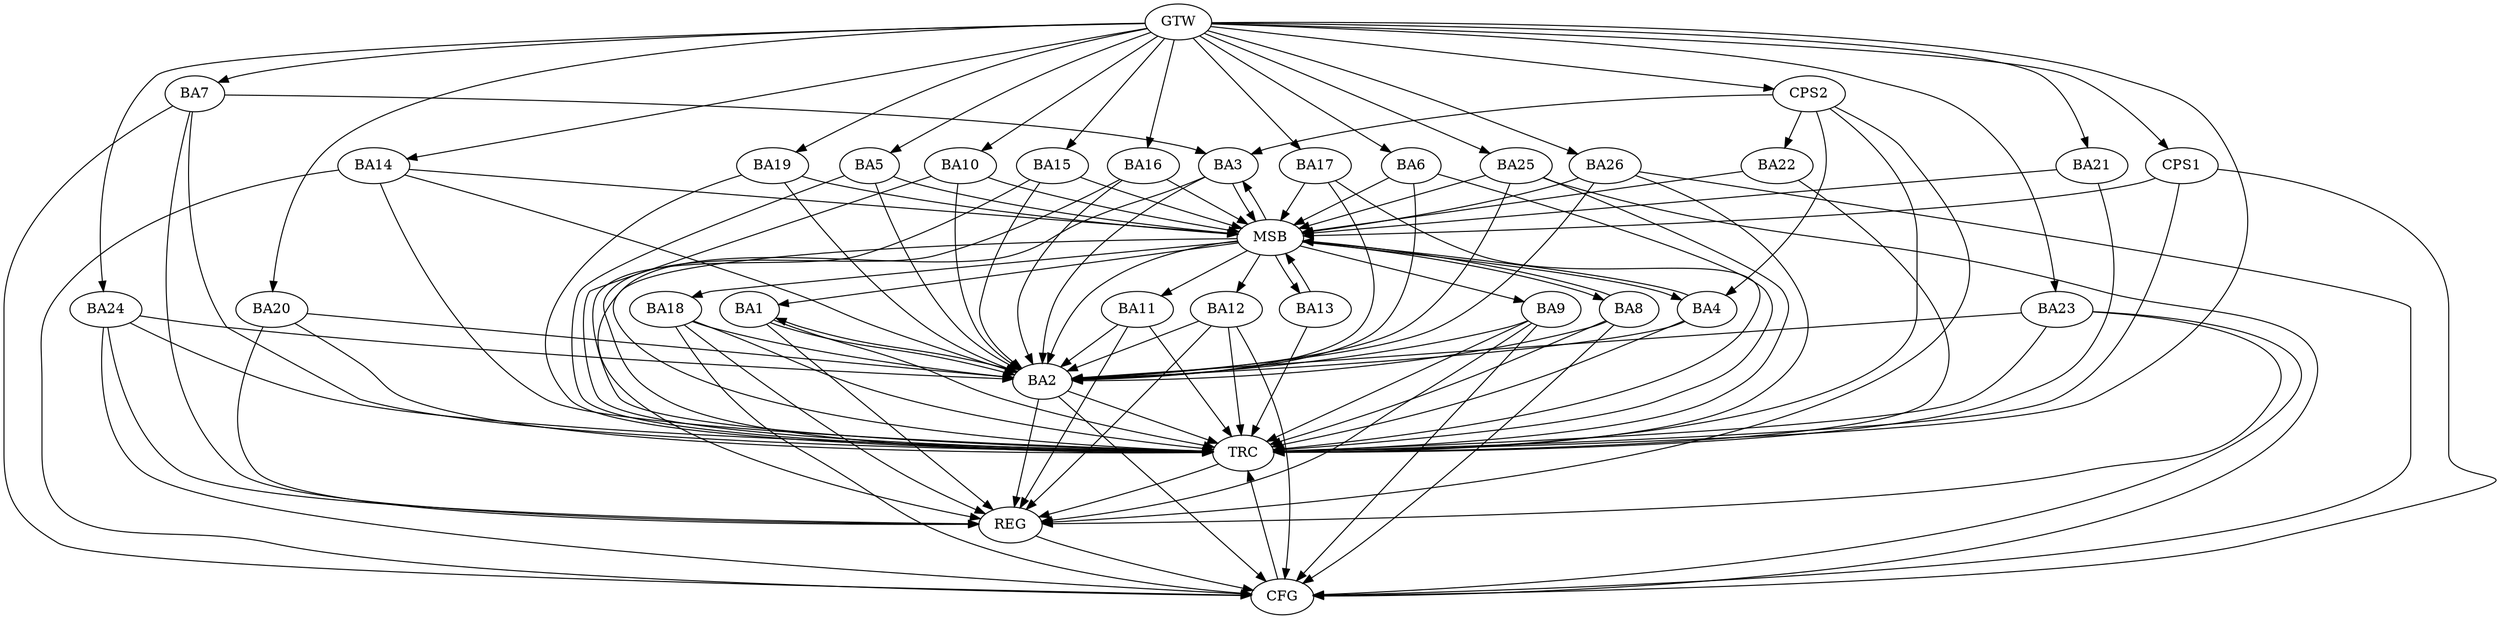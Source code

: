 strict digraph G {
  BA1 [ label="BA1" ];
  BA2 [ label="BA2" ];
  BA3 [ label="BA3" ];
  BA4 [ label="BA4" ];
  BA5 [ label="BA5" ];
  BA6 [ label="BA6" ];
  BA7 [ label="BA7" ];
  BA8 [ label="BA8" ];
  BA9 [ label="BA9" ];
  BA10 [ label="BA10" ];
  BA11 [ label="BA11" ];
  BA12 [ label="BA12" ];
  BA13 [ label="BA13" ];
  BA14 [ label="BA14" ];
  BA15 [ label="BA15" ];
  BA16 [ label="BA16" ];
  BA17 [ label="BA17" ];
  BA18 [ label="BA18" ];
  BA19 [ label="BA19" ];
  BA20 [ label="BA20" ];
  BA21 [ label="BA21" ];
  BA22 [ label="BA22" ];
  BA23 [ label="BA23" ];
  BA24 [ label="BA24" ];
  BA25 [ label="BA25" ];
  BA26 [ label="BA26" ];
  CPS1 [ label="CPS1" ];
  CPS2 [ label="CPS2" ];
  GTW [ label="GTW" ];
  REG [ label="REG" ];
  MSB [ label="MSB" ];
  CFG [ label="CFG" ];
  TRC [ label="TRC" ];
  BA1 -> BA2;
  BA2 -> BA1;
  BA7 -> BA3;
  BA9 -> BA2;
  BA23 -> BA2;
  CPS2 -> BA4;
  CPS2 -> BA22;
  CPS2 -> BA3;
  GTW -> BA5;
  GTW -> BA6;
  GTW -> BA7;
  GTW -> BA10;
  GTW -> BA14;
  GTW -> BA15;
  GTW -> BA16;
  GTW -> BA17;
  GTW -> BA19;
  GTW -> BA20;
  GTW -> BA21;
  GTW -> BA23;
  GTW -> BA24;
  GTW -> BA25;
  GTW -> BA26;
  GTW -> CPS1;
  GTW -> CPS2;
  BA1 -> REG;
  BA2 -> REG;
  BA7 -> REG;
  BA9 -> REG;
  BA11 -> REG;
  BA12 -> REG;
  BA18 -> REG;
  BA20 -> REG;
  BA23 -> REG;
  BA24 -> REG;
  CPS2 -> REG;
  BA3 -> MSB;
  MSB -> BA1;
  MSB -> REG;
  BA4 -> MSB;
  MSB -> BA3;
  BA5 -> MSB;
  BA6 -> MSB;
  BA8 -> MSB;
  MSB -> BA4;
  BA10 -> MSB;
  MSB -> BA9;
  BA13 -> MSB;
  MSB -> BA11;
  BA14 -> MSB;
  BA15 -> MSB;
  MSB -> BA12;
  BA16 -> MSB;
  BA17 -> MSB;
  MSB -> BA13;
  BA19 -> MSB;
  MSB -> BA2;
  BA21 -> MSB;
  BA22 -> MSB;
  MSB -> BA8;
  BA25 -> MSB;
  BA26 -> MSB;
  CPS1 -> MSB;
  MSB -> BA18;
  BA9 -> CFG;
  CPS1 -> CFG;
  BA25 -> CFG;
  BA18 -> CFG;
  BA26 -> CFG;
  BA24 -> CFG;
  BA12 -> CFG;
  BA23 -> CFG;
  BA8 -> CFG;
  BA2 -> CFG;
  BA14 -> CFG;
  BA7 -> CFG;
  REG -> CFG;
  BA1 -> TRC;
  BA2 -> TRC;
  BA3 -> TRC;
  BA4 -> TRC;
  BA5 -> TRC;
  BA6 -> TRC;
  BA7 -> TRC;
  BA8 -> TRC;
  BA9 -> TRC;
  BA10 -> TRC;
  BA11 -> TRC;
  BA12 -> TRC;
  BA13 -> TRC;
  BA14 -> TRC;
  BA15 -> TRC;
  BA16 -> TRC;
  BA17 -> TRC;
  BA18 -> TRC;
  BA19 -> TRC;
  BA20 -> TRC;
  BA21 -> TRC;
  BA22 -> TRC;
  BA23 -> TRC;
  BA24 -> TRC;
  BA25 -> TRC;
  BA26 -> TRC;
  CPS1 -> TRC;
  CPS2 -> TRC;
  GTW -> TRC;
  CFG -> TRC;
  TRC -> REG;
  BA11 -> BA2;
  BA18 -> BA2;
  BA14 -> BA2;
  BA15 -> BA2;
  BA6 -> BA2;
  BA8 -> BA2;
  BA17 -> BA2;
  BA20 -> BA2;
  BA24 -> BA2;
  BA3 -> BA2;
  BA5 -> BA2;
  BA12 -> BA2;
  BA25 -> BA2;
  BA26 -> BA2;
  BA19 -> BA2;
  BA4 -> BA2;
  BA16 -> BA2;
  BA10 -> BA2;
}
